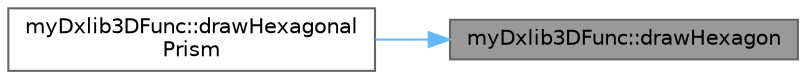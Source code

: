 digraph "myDxlib3DFunc::drawHexagon"
{
 // LATEX_PDF_SIZE
  bgcolor="transparent";
  edge [fontname=Helvetica,fontsize=10,labelfontname=Helvetica,labelfontsize=10];
  node [fontname=Helvetica,fontsize=10,shape=box,height=0.2,width=0.4];
  rankdir="RL";
  Node1 [id="Node000001",label="myDxlib3DFunc::drawHexagon",height=0.2,width=0.4,color="gray40", fillcolor="grey60", style="filled", fontcolor="black",tooltip="3D空間に六角形を描画する．"];
  Node1 -> Node2 [id="edge1_Node000001_Node000002",dir="back",color="steelblue1",style="solid",tooltip=" "];
  Node2 [id="Node000002",label="myDxlib3DFunc::drawHexagonal\lPrism",height=0.2,width=0.4,color="grey40", fillcolor="white", style="filled",URL="$namespacemy_dxlib3_d_func.html#a8d83f6b33250efed9dcacb13a2241a60",tooltip="3D空間に六角柱を描画する．"];
}
